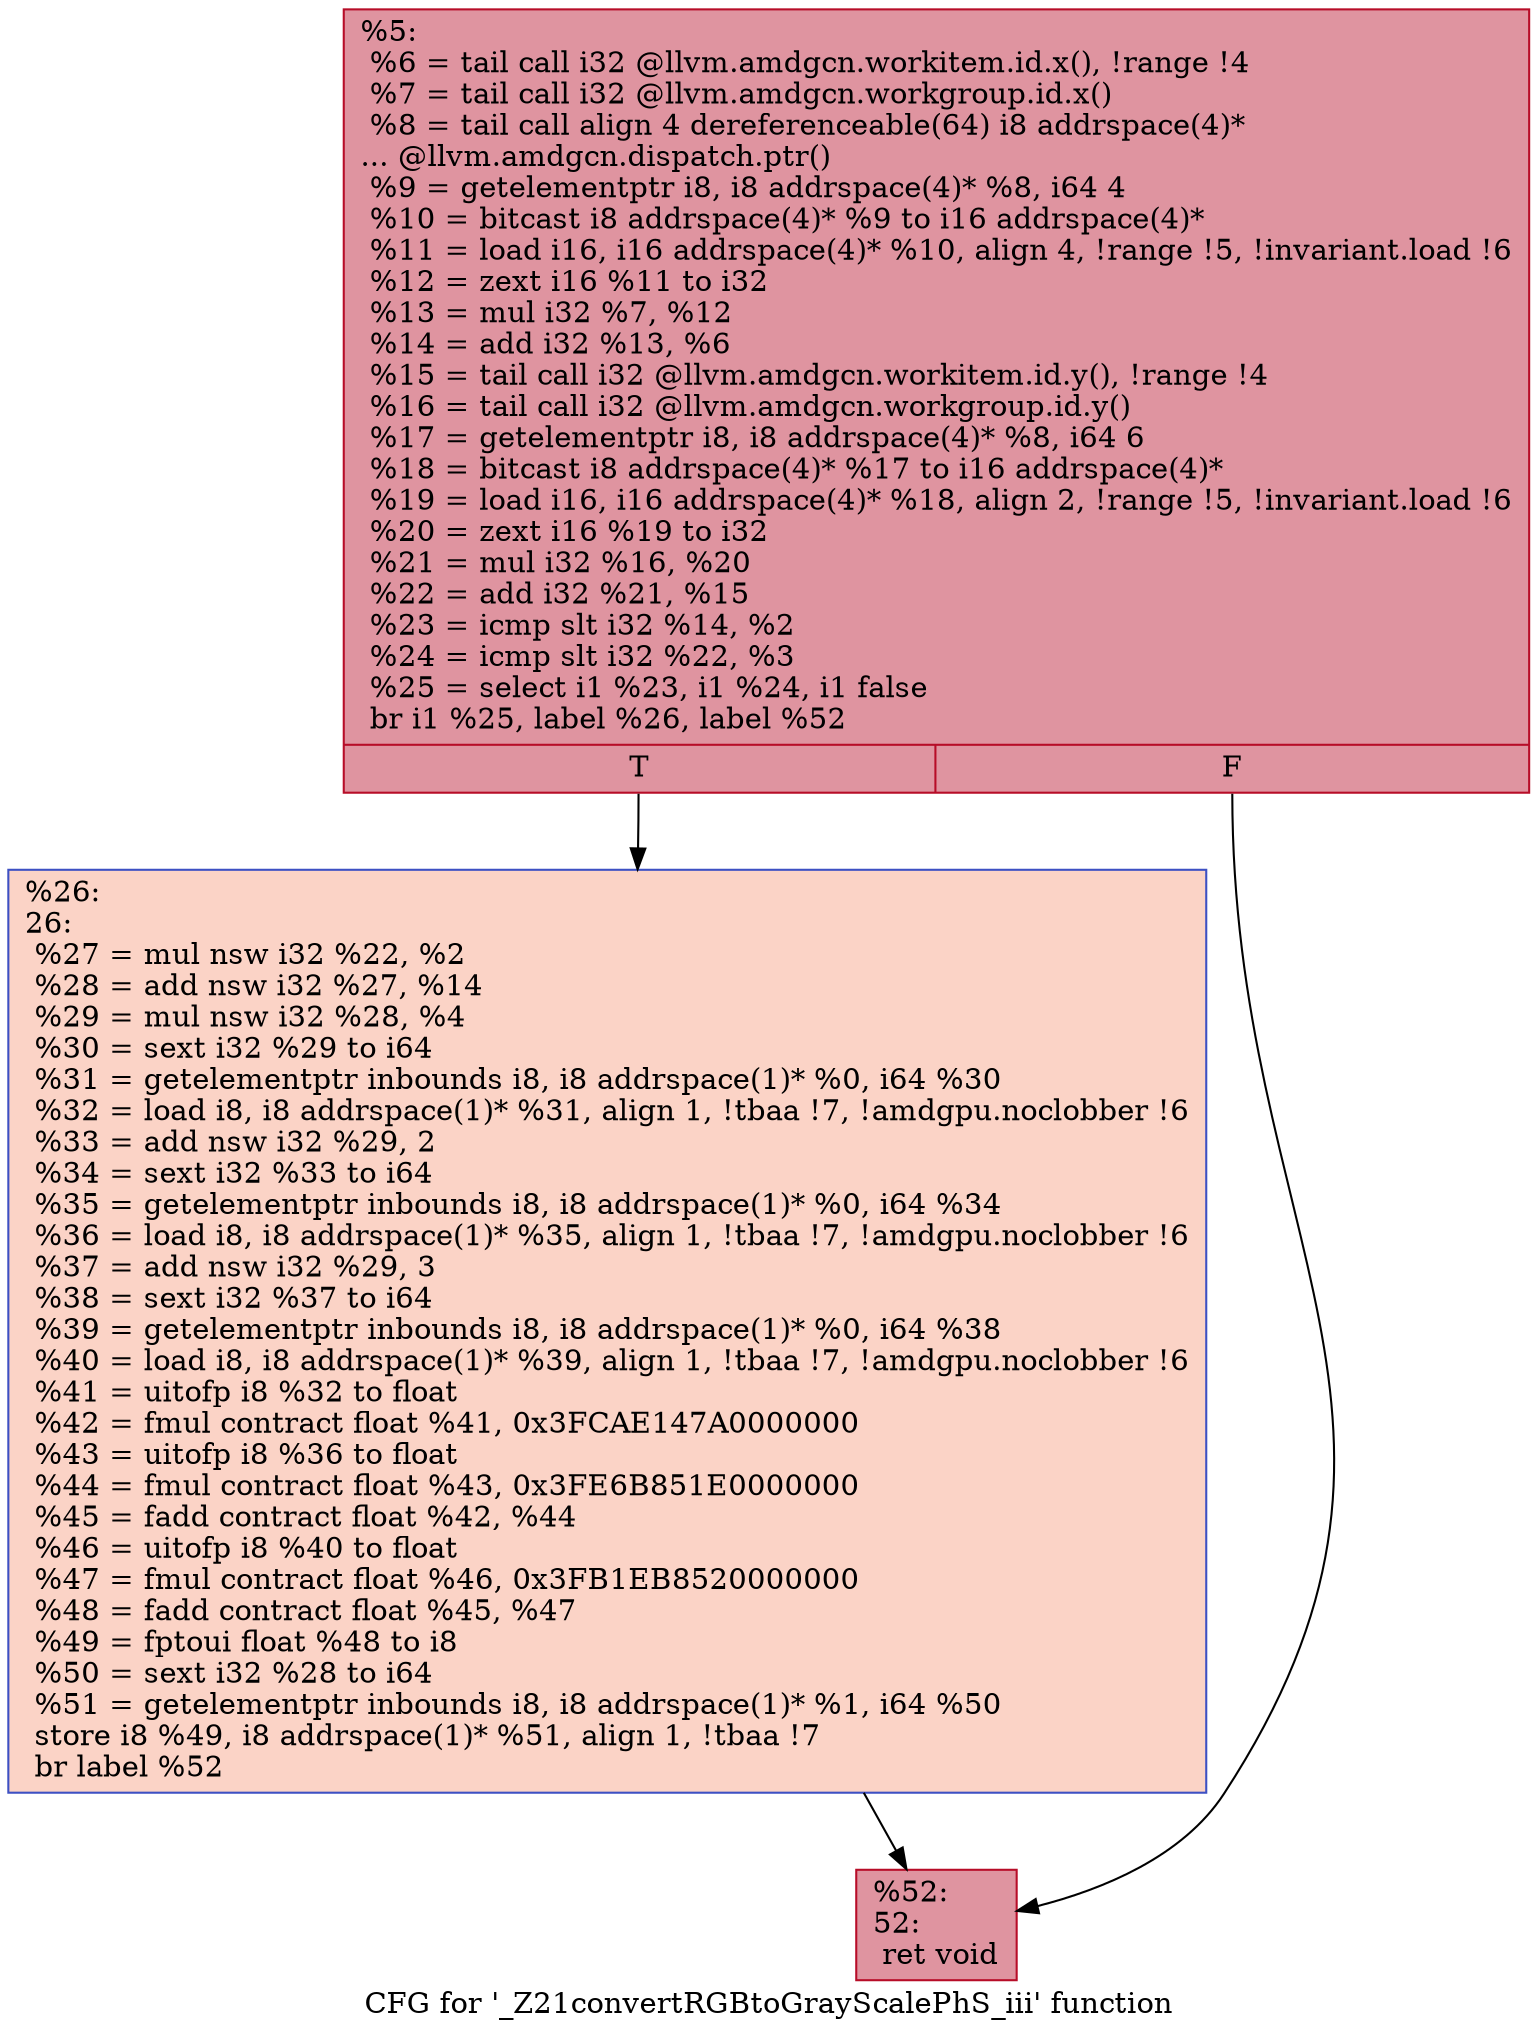 digraph "CFG for '_Z21convertRGBtoGrayScalePhS_iii' function" {
	label="CFG for '_Z21convertRGBtoGrayScalePhS_iii' function";

	Node0x5e3e680 [shape=record,color="#b70d28ff", style=filled, fillcolor="#b70d2870",label="{%5:\l  %6 = tail call i32 @llvm.amdgcn.workitem.id.x(), !range !4\l  %7 = tail call i32 @llvm.amdgcn.workgroup.id.x()\l  %8 = tail call align 4 dereferenceable(64) i8 addrspace(4)*\l... @llvm.amdgcn.dispatch.ptr()\l  %9 = getelementptr i8, i8 addrspace(4)* %8, i64 4\l  %10 = bitcast i8 addrspace(4)* %9 to i16 addrspace(4)*\l  %11 = load i16, i16 addrspace(4)* %10, align 4, !range !5, !invariant.load !6\l  %12 = zext i16 %11 to i32\l  %13 = mul i32 %7, %12\l  %14 = add i32 %13, %6\l  %15 = tail call i32 @llvm.amdgcn.workitem.id.y(), !range !4\l  %16 = tail call i32 @llvm.amdgcn.workgroup.id.y()\l  %17 = getelementptr i8, i8 addrspace(4)* %8, i64 6\l  %18 = bitcast i8 addrspace(4)* %17 to i16 addrspace(4)*\l  %19 = load i16, i16 addrspace(4)* %18, align 2, !range !5, !invariant.load !6\l  %20 = zext i16 %19 to i32\l  %21 = mul i32 %16, %20\l  %22 = add i32 %21, %15\l  %23 = icmp slt i32 %14, %2\l  %24 = icmp slt i32 %22, %3\l  %25 = select i1 %23, i1 %24, i1 false\l  br i1 %25, label %26, label %52\l|{<s0>T|<s1>F}}"];
	Node0x5e3e680:s0 -> Node0x5e42120;
	Node0x5e3e680:s1 -> Node0x5e421b0;
	Node0x5e42120 [shape=record,color="#3d50c3ff", style=filled, fillcolor="#f59c7d70",label="{%26:\l26:                                               \l  %27 = mul nsw i32 %22, %2\l  %28 = add nsw i32 %27, %14\l  %29 = mul nsw i32 %28, %4\l  %30 = sext i32 %29 to i64\l  %31 = getelementptr inbounds i8, i8 addrspace(1)* %0, i64 %30\l  %32 = load i8, i8 addrspace(1)* %31, align 1, !tbaa !7, !amdgpu.noclobber !6\l  %33 = add nsw i32 %29, 2\l  %34 = sext i32 %33 to i64\l  %35 = getelementptr inbounds i8, i8 addrspace(1)* %0, i64 %34\l  %36 = load i8, i8 addrspace(1)* %35, align 1, !tbaa !7, !amdgpu.noclobber !6\l  %37 = add nsw i32 %29, 3\l  %38 = sext i32 %37 to i64\l  %39 = getelementptr inbounds i8, i8 addrspace(1)* %0, i64 %38\l  %40 = load i8, i8 addrspace(1)* %39, align 1, !tbaa !7, !amdgpu.noclobber !6\l  %41 = uitofp i8 %32 to float\l  %42 = fmul contract float %41, 0x3FCAE147A0000000\l  %43 = uitofp i8 %36 to float\l  %44 = fmul contract float %43, 0x3FE6B851E0000000\l  %45 = fadd contract float %42, %44\l  %46 = uitofp i8 %40 to float\l  %47 = fmul contract float %46, 0x3FB1EB8520000000\l  %48 = fadd contract float %45, %47\l  %49 = fptoui float %48 to i8\l  %50 = sext i32 %28 to i64\l  %51 = getelementptr inbounds i8, i8 addrspace(1)* %1, i64 %50\l  store i8 %49, i8 addrspace(1)* %51, align 1, !tbaa !7\l  br label %52\l}"];
	Node0x5e42120 -> Node0x5e421b0;
	Node0x5e421b0 [shape=record,color="#b70d28ff", style=filled, fillcolor="#b70d2870",label="{%52:\l52:                                               \l  ret void\l}"];
}
